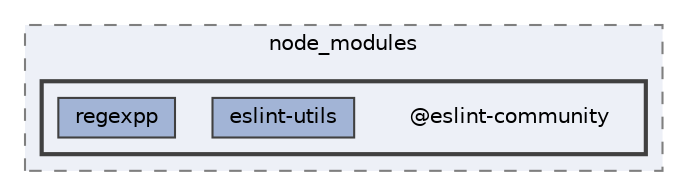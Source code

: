 digraph "pkiclassroomrescheduler/src/main/frontend/node_modules/@eslint-community"
{
 // LATEX_PDF_SIZE
  bgcolor="transparent";
  edge [fontname=Helvetica,fontsize=10,labelfontname=Helvetica,labelfontsize=10];
  node [fontname=Helvetica,fontsize=10,shape=box,height=0.2,width=0.4];
  compound=true
  subgraph clusterdir_72953eda66ccb3a2722c28e1c3e6c23b {
    graph [ bgcolor="#edf0f7", pencolor="grey50", label="node_modules", fontname=Helvetica,fontsize=10 style="filled,dashed", URL="dir_72953eda66ccb3a2722c28e1c3e6c23b.html",tooltip=""]
  subgraph clusterdir_44d927139445e710da732e9cccf07069 {
    graph [ bgcolor="#edf0f7", pencolor="grey25", label="", fontname=Helvetica,fontsize=10 style="filled,bold", URL="dir_44d927139445e710da732e9cccf07069.html",tooltip=""]
    dir_44d927139445e710da732e9cccf07069 [shape=plaintext, label="@eslint-community"];
  dir_fdb0c2ae9797926f0535a2e00e42b6a8 [label="eslint-utils", fillcolor="#a2b4d6", color="grey25", style="filled", URL="dir_fdb0c2ae9797926f0535a2e00e42b6a8.html",tooltip=""];
  dir_a25eacc9180b0845d57825706c1f27b3 [label="regexpp", fillcolor="#a2b4d6", color="grey25", style="filled", URL="dir_a25eacc9180b0845d57825706c1f27b3.html",tooltip=""];
  }
  }
}
